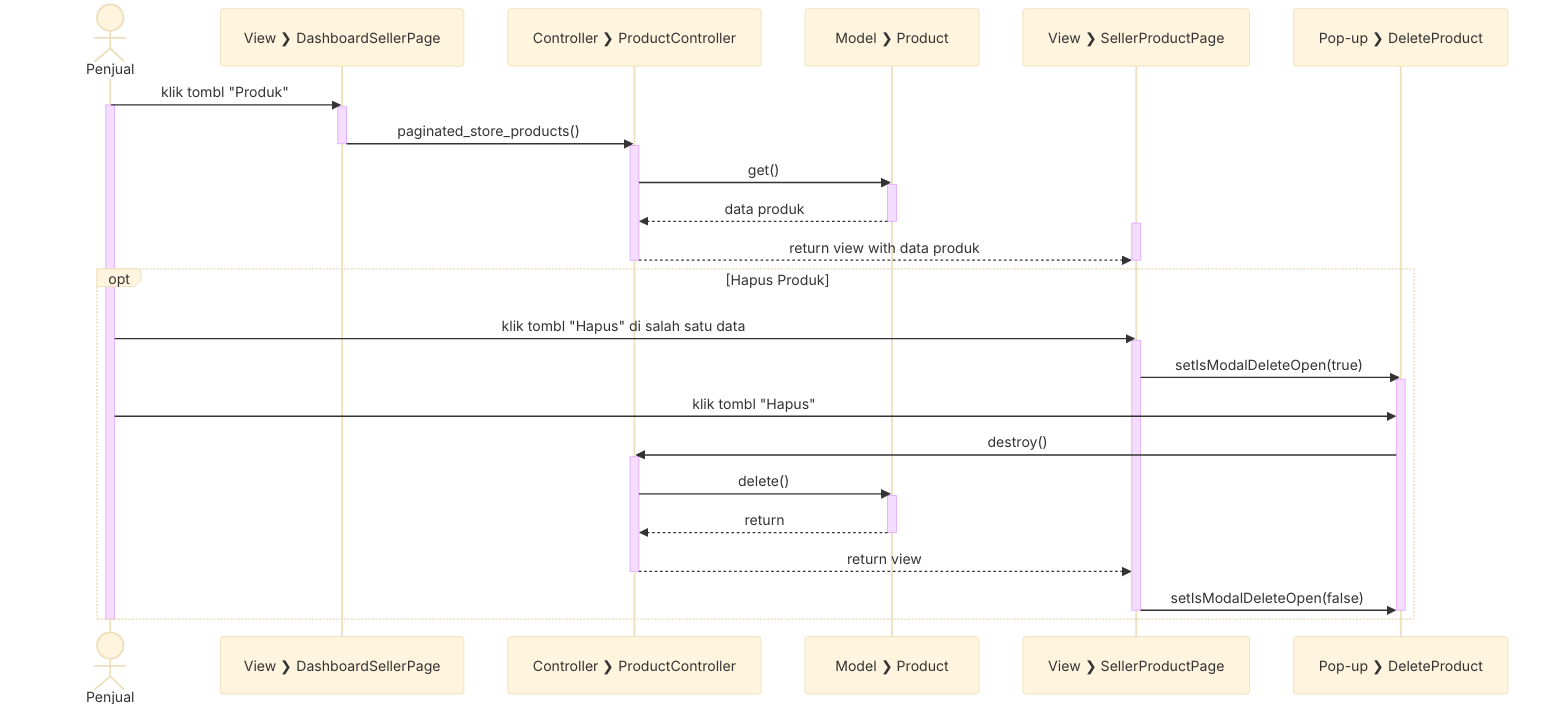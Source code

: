 %%{init: {'theme': 'base', 'themeVariables': { 'fontSize': '16px', 'fontFamily': 'Inter'}}}%%
sequenceDiagram
  actor Penjual
  participant V_DS as View #10095; DashboardSellerPage
  participant C_P as Controller #10095; ProductController
  participant M_P as Model #10095; Product
  participant V_SP as View #10095; SellerProductPage
  participant P_DP as Pop-up #10095; DeleteProduct

  Penjual->>V_DS: klik tombl "Produk"

  activate Penjual
  activate V_DS

  V_DS->>C_P: paginated_store_products()

  deactivate V_DS
  activate C_P

  C_P->>M_P: get()

  activate M_P

  M_P-->>C_P: data produk

  deactivate M_P

  activate V_SP

  C_P-->>V_SP: return view with data produk

  deactivate C_P
  deactivate V_SP

  opt Hapus Produk
    Penjual->>V_SP: klik tombl "Hapus" di salah satu data

    activate V_SP

    V_SP->>P_DP: setIsModalDeleteOpen(true)

    activate P_DP

    Penjual->>P_DP: klik tombl "Hapus"
    P_DP->>C_P: destroy()

    activate C_P

    C_P->>M_P: delete()
    
    activate M_P
    
    M_P-->>C_P: return

    deactivate M_P

    C_P-->>V_SP: return view

    deactivate C_P
    
    V_SP->>P_DP: setIsModalDeleteOpen(false)

    deactivate P_DP
    deactivate V_SP
  end


  deactivate Penjual